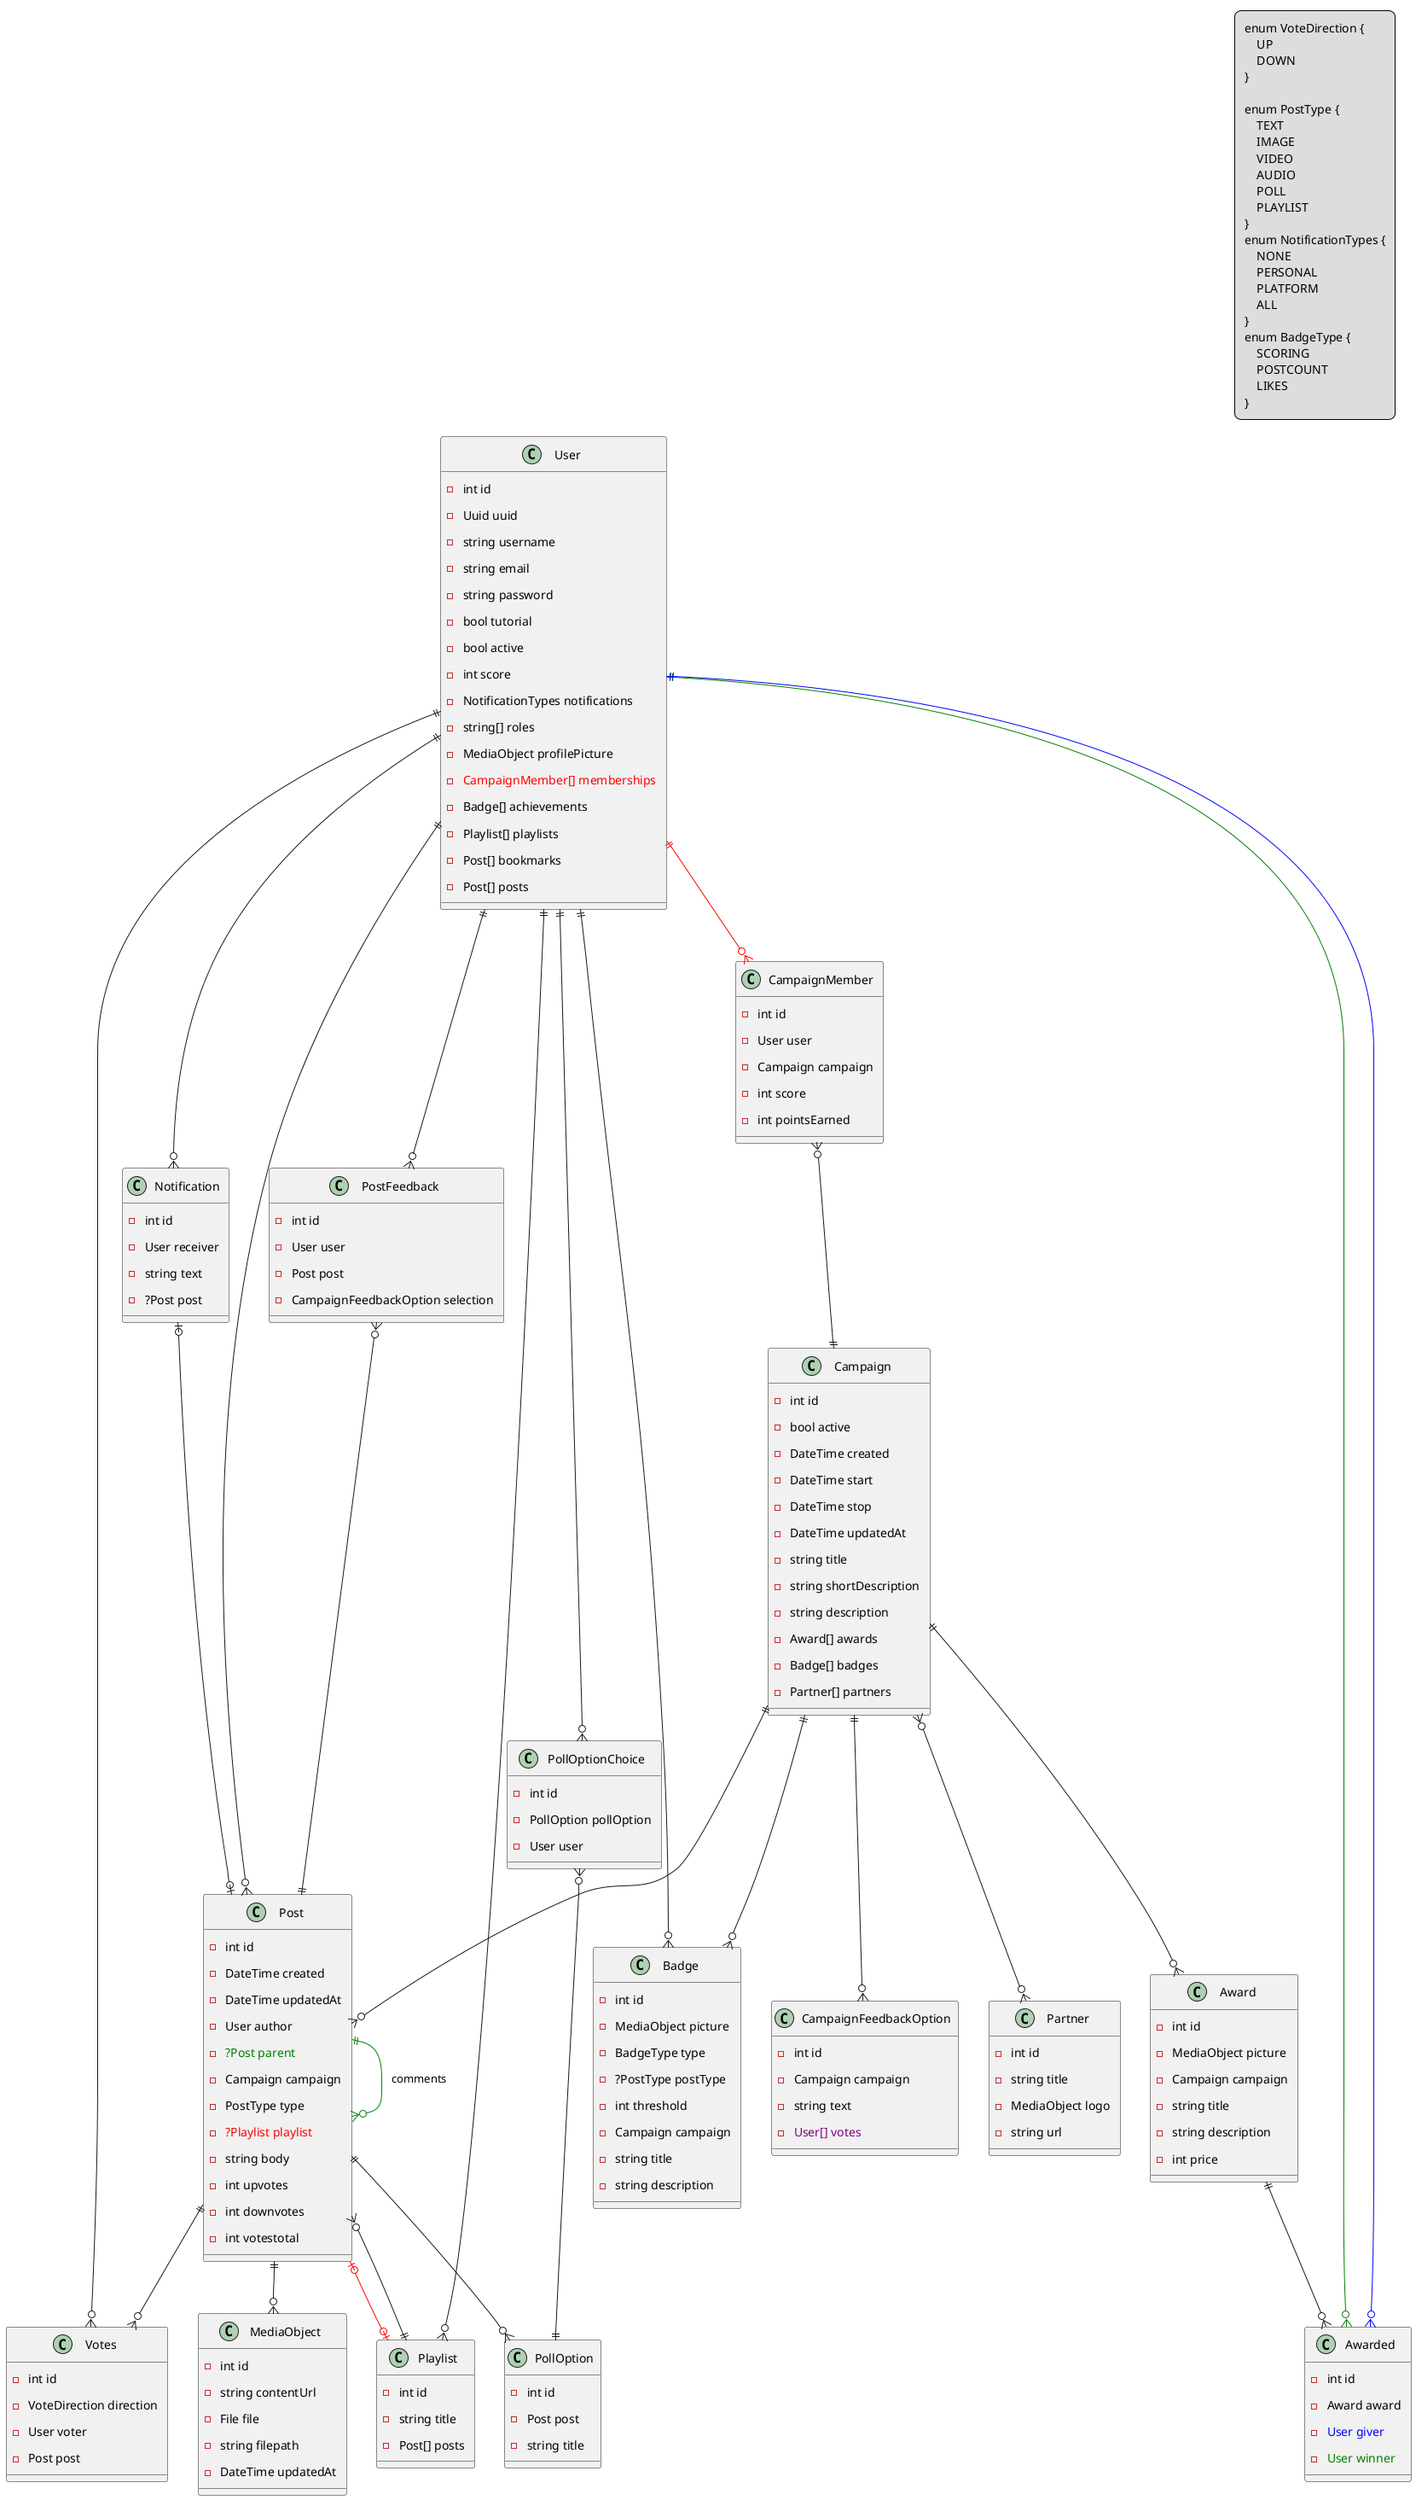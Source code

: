 @startuml

skinparam padding 6

class Votes {
    - int id
    - VoteDirection direction
    - User voter
    - Post post
}

class Post {
    - int id
    - DateTime created
    - DateTime updatedAt
    - User author
    - <color:#green>?Post parent
    - Campaign campaign 
    - PostType type
    - <color:#red>?Playlist playlist
    - string body
    - int upvotes
    - int downvotes
    - int votestotal
}

class Notification {
    - int id
    - User receiver
    - string text
    - ?Post post
}

class Campaign {
    - int id
    - bool active
    - DateTime created
    - DateTime start
    - DateTime stop
    - DateTime updatedAt
    - string title
    - string shortDescription
    - string description
    - Award[] awards
    - Badge[] badges
    - Partner[] partners
}

class CampaignMember {
    - int id
    - User user
    - Campaign campaign
    - int score
    - int pointsEarned
}

class Partner {
    - int id
    - string title
    - MediaObject logo
    - string url
}

class User {
    - int id
    - Uuid uuid
    - string username
    - string email
    - string password
    - bool tutorial
    - bool active
    - int score
    - NotificationTypes notifications
    - string[] roles
    - MediaObject profilePicture
    - <color:#red>CampaignMember[] memberships
    - Badge[] achievements
    - Playlist[] playlists
    - Post[] bookmarks
    - Post[] posts
}

class CampaignFeedbackOption {
    - int id
    - Campaign campaign
    - string text
    - <color:#purple>User[] votes
}

class PostFeedback {
    - int id
    - User user
    - Post post
    - CampaignFeedbackOption selection
}

class Badge {
    - int id
    - MediaObject picture
    - BadgeType type
    - ?PostType postType
    - int threshold
    - Campaign campaign
    - string title
    - string description
}

class Award {
    - int id
    - MediaObject picture
    - Campaign campaign
    - string title
    - string description
    - int price
}

class Awarded {
    - int id
    - Award award 
    - <color:#blue>User giver
    - <color:#green>User winner
}

class Playlist {
    - int id
    - string title
    - Post[] posts
}

class MediaObject {
    - int id
    - string contentUrl
    - File file
    - string filepath
    - DateTime updatedAt
}

class PollOption {
    - int id
    - Post post
    - string title
}

class PollOptionChoice {
    - int id
    - PollOption pollOption
    - User user
}

legend top right
enum VoteDirection {
    UP
    DOWN
}

enum PostType {
    TEXT
    IMAGE
    VIDEO
    AUDIO
    POLL
    PLAYLIST
}
enum NotificationTypes {
    NONE
    PERSONAL
    PLATFORM
    ALL
}
enum BadgeType {
    SCORING
    POSTCOUNT
    LIKES
}
endlegend

User ||--o{ Post
User ||--o{ Playlist
User ||--o{ Notification
User ||-[#red]-o{ CampaignMember
User ||--o{ PollOptionChoice
User ||--o{ Badge
User ||-[#green]-o{ Awarded
User ||-[#blue]-o{ Awarded
User ||--o{ Votes
User ||--o{ PostFeedback

PostFeedback }o--|| Post

Post ||-[#green]-o{ Post : comments
Post ||--o{ Votes
Post |o-[#red]-o| Playlist

CampaignMember }o--|| Campaign

Campaign ||--o{ Post
Campaign ||--o{ Award
Campaign ||--o{ Badge
Campaign ||--o{ CampaignFeedbackOption
Campaign }o--o{ Partner

Award ||--o{ Awarded

Post ||--o{ MediaObject
Post ||--o{ PollOption

Notification |o--o| Post

Playlist ||--o{ Post

PollOptionChoice }o--|| PollOption

@enduml